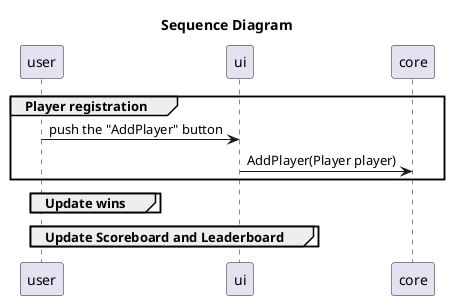 @startuml sequenceDiagram

title Sequence Diagram
!define List java.util.List !define ArrayList java.util.ArrayList

group Player registration
user -> ui: push the "AddPlayer" button
ui -> core: AddPlayer(Player player)


end

group Update wins

end

group Update Scoreboard and Leaderboard

end




@enduml
